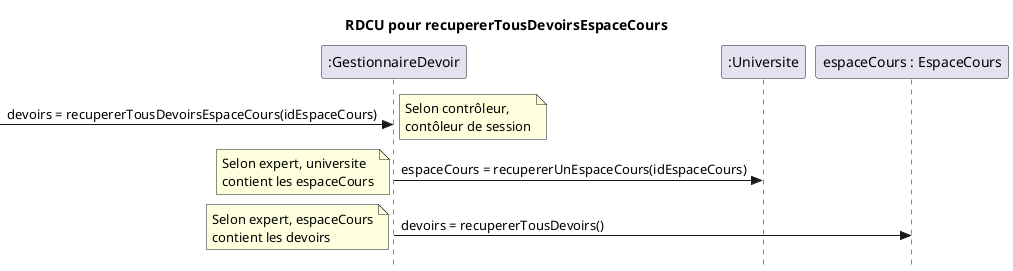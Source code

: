 @startuml recupererTousDevoirsEspaceCours
skinparam style strictuml
skinparam defaultfontname Verdana
title RDCU pour recupererTousDevoirsEspaceCours
participant ":GestionnaireDevoir" as gestionnaireDevoir
participant ":Universite" as universite
participant "espaceCours : EspaceCours" as cours

-> gestionnaireDevoir : devoirs = recupererTousDevoirsEspaceCours(idEspaceCours)
note left : Selon contrôleur,\ncontôleur de session
gestionnaireDevoir -> universite : espaceCours = recupererUnEspaceCours(idEspaceCours)
note left : Selon expert, universite\ncontient les espaceCours
gestionnaireDevoir -> cours : devoirs = recupererTousDevoirs()
note left : Selon expert, espaceCours\ncontient les devoirs
@enduml

@startuml ajouterDevoir
skinparam style strictuml
skinparam defaultfontname Verdana
title RDCU pour ajouter devoir
participant ":GestionnaireDevoir" as gestionnaireDevoir
participant ":Universite" as universite
participant "espaceCours : EspaceCours" as cours
participant "d : Devoir" as devoir
participant "devoirs : Devoirs[]" as devoirs

loop [!terminerDevoir]
  ->gestionnaireDevoir : devoir = ajouterDevoir(idEspaceCours, id, \nnom, description, noteMaximale,\ndateDebut, dateFin, visible)
  note left : Selon contrôleur,\ncontôleur de session
  gestionnaireDevoir -> universite : espaceCours = recupererUnEspaceCours(idEspaceCours)
  note left : Selon expert, universite a toutes les\ninformations pour recupererUnEspaceCours
  gestionnaireDevoir -> cours : ajouterDevoir(id, nom, description, noteMaximale, \ndateDebut, dateFin,visible)
  note left : Selon forte cohésion, espaceCours a la reponsabilité\nde gérer l'ajout des devoirs.
  cours-->devoir** : create(id, nom, description, noteMaximale, \ndateDebut, dateFin,visible)
  note left : Selon créateur, espaceCours\ncontient les devoirs qui\nlui sont associés
  cours->devoirs : push(d)
  note left : Selon expert, devoirs est l'attribut\nd'espaceCours qui stocke les devoirs
  gestionnaireDevoir -> cours : devoir = recupererTousDevoirs()
  note left : Selon expert
end
@enduml